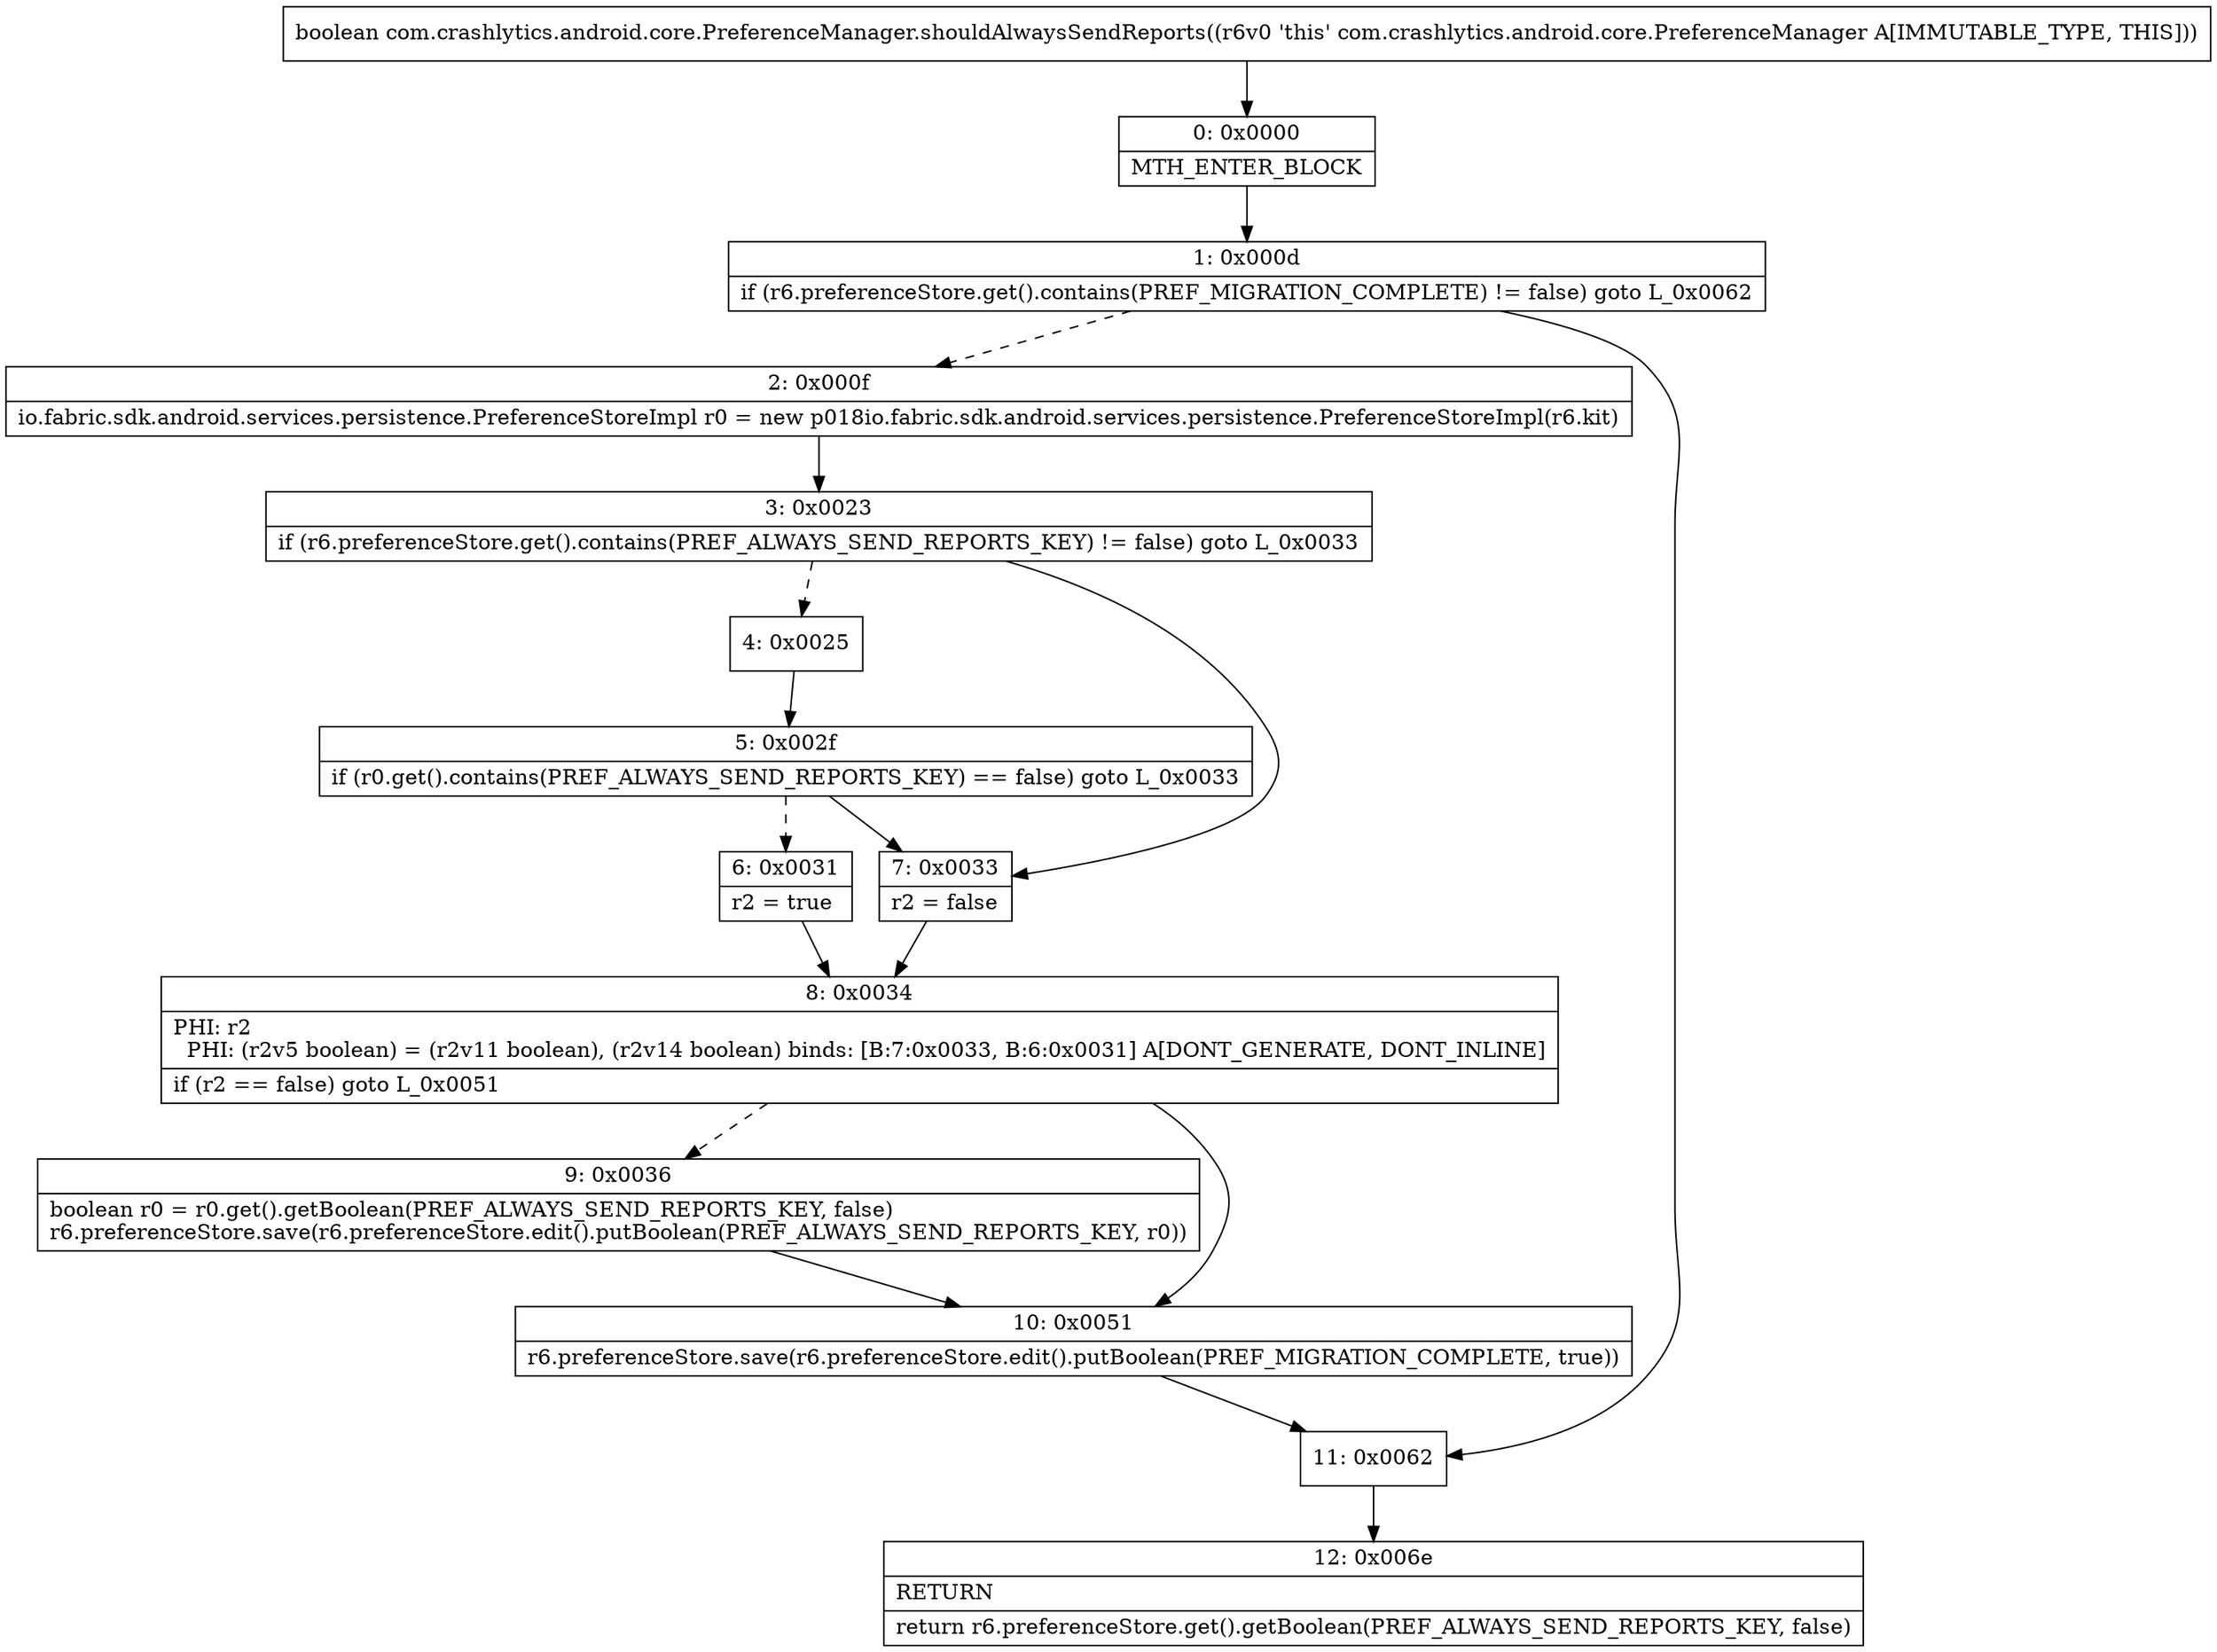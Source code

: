 digraph "CFG forcom.crashlytics.android.core.PreferenceManager.shouldAlwaysSendReports()Z" {
Node_0 [shape=record,label="{0\:\ 0x0000|MTH_ENTER_BLOCK\l}"];
Node_1 [shape=record,label="{1\:\ 0x000d|if (r6.preferenceStore.get().contains(PREF_MIGRATION_COMPLETE) != false) goto L_0x0062\l}"];
Node_2 [shape=record,label="{2\:\ 0x000f|io.fabric.sdk.android.services.persistence.PreferenceStoreImpl r0 = new p018io.fabric.sdk.android.services.persistence.PreferenceStoreImpl(r6.kit)\l}"];
Node_3 [shape=record,label="{3\:\ 0x0023|if (r6.preferenceStore.get().contains(PREF_ALWAYS_SEND_REPORTS_KEY) != false) goto L_0x0033\l}"];
Node_4 [shape=record,label="{4\:\ 0x0025}"];
Node_5 [shape=record,label="{5\:\ 0x002f|if (r0.get().contains(PREF_ALWAYS_SEND_REPORTS_KEY) == false) goto L_0x0033\l}"];
Node_6 [shape=record,label="{6\:\ 0x0031|r2 = true\l}"];
Node_7 [shape=record,label="{7\:\ 0x0033|r2 = false\l}"];
Node_8 [shape=record,label="{8\:\ 0x0034|PHI: r2 \l  PHI: (r2v5 boolean) = (r2v11 boolean), (r2v14 boolean) binds: [B:7:0x0033, B:6:0x0031] A[DONT_GENERATE, DONT_INLINE]\l|if (r2 == false) goto L_0x0051\l}"];
Node_9 [shape=record,label="{9\:\ 0x0036|boolean r0 = r0.get().getBoolean(PREF_ALWAYS_SEND_REPORTS_KEY, false)\lr6.preferenceStore.save(r6.preferenceStore.edit().putBoolean(PREF_ALWAYS_SEND_REPORTS_KEY, r0))\l}"];
Node_10 [shape=record,label="{10\:\ 0x0051|r6.preferenceStore.save(r6.preferenceStore.edit().putBoolean(PREF_MIGRATION_COMPLETE, true))\l}"];
Node_11 [shape=record,label="{11\:\ 0x0062}"];
Node_12 [shape=record,label="{12\:\ 0x006e|RETURN\l|return r6.preferenceStore.get().getBoolean(PREF_ALWAYS_SEND_REPORTS_KEY, false)\l}"];
MethodNode[shape=record,label="{boolean com.crashlytics.android.core.PreferenceManager.shouldAlwaysSendReports((r6v0 'this' com.crashlytics.android.core.PreferenceManager A[IMMUTABLE_TYPE, THIS])) }"];
MethodNode -> Node_0;
Node_0 -> Node_1;
Node_1 -> Node_2[style=dashed];
Node_1 -> Node_11;
Node_2 -> Node_3;
Node_3 -> Node_4[style=dashed];
Node_3 -> Node_7;
Node_4 -> Node_5;
Node_5 -> Node_6[style=dashed];
Node_5 -> Node_7;
Node_6 -> Node_8;
Node_7 -> Node_8;
Node_8 -> Node_9[style=dashed];
Node_8 -> Node_10;
Node_9 -> Node_10;
Node_10 -> Node_11;
Node_11 -> Node_12;
}

